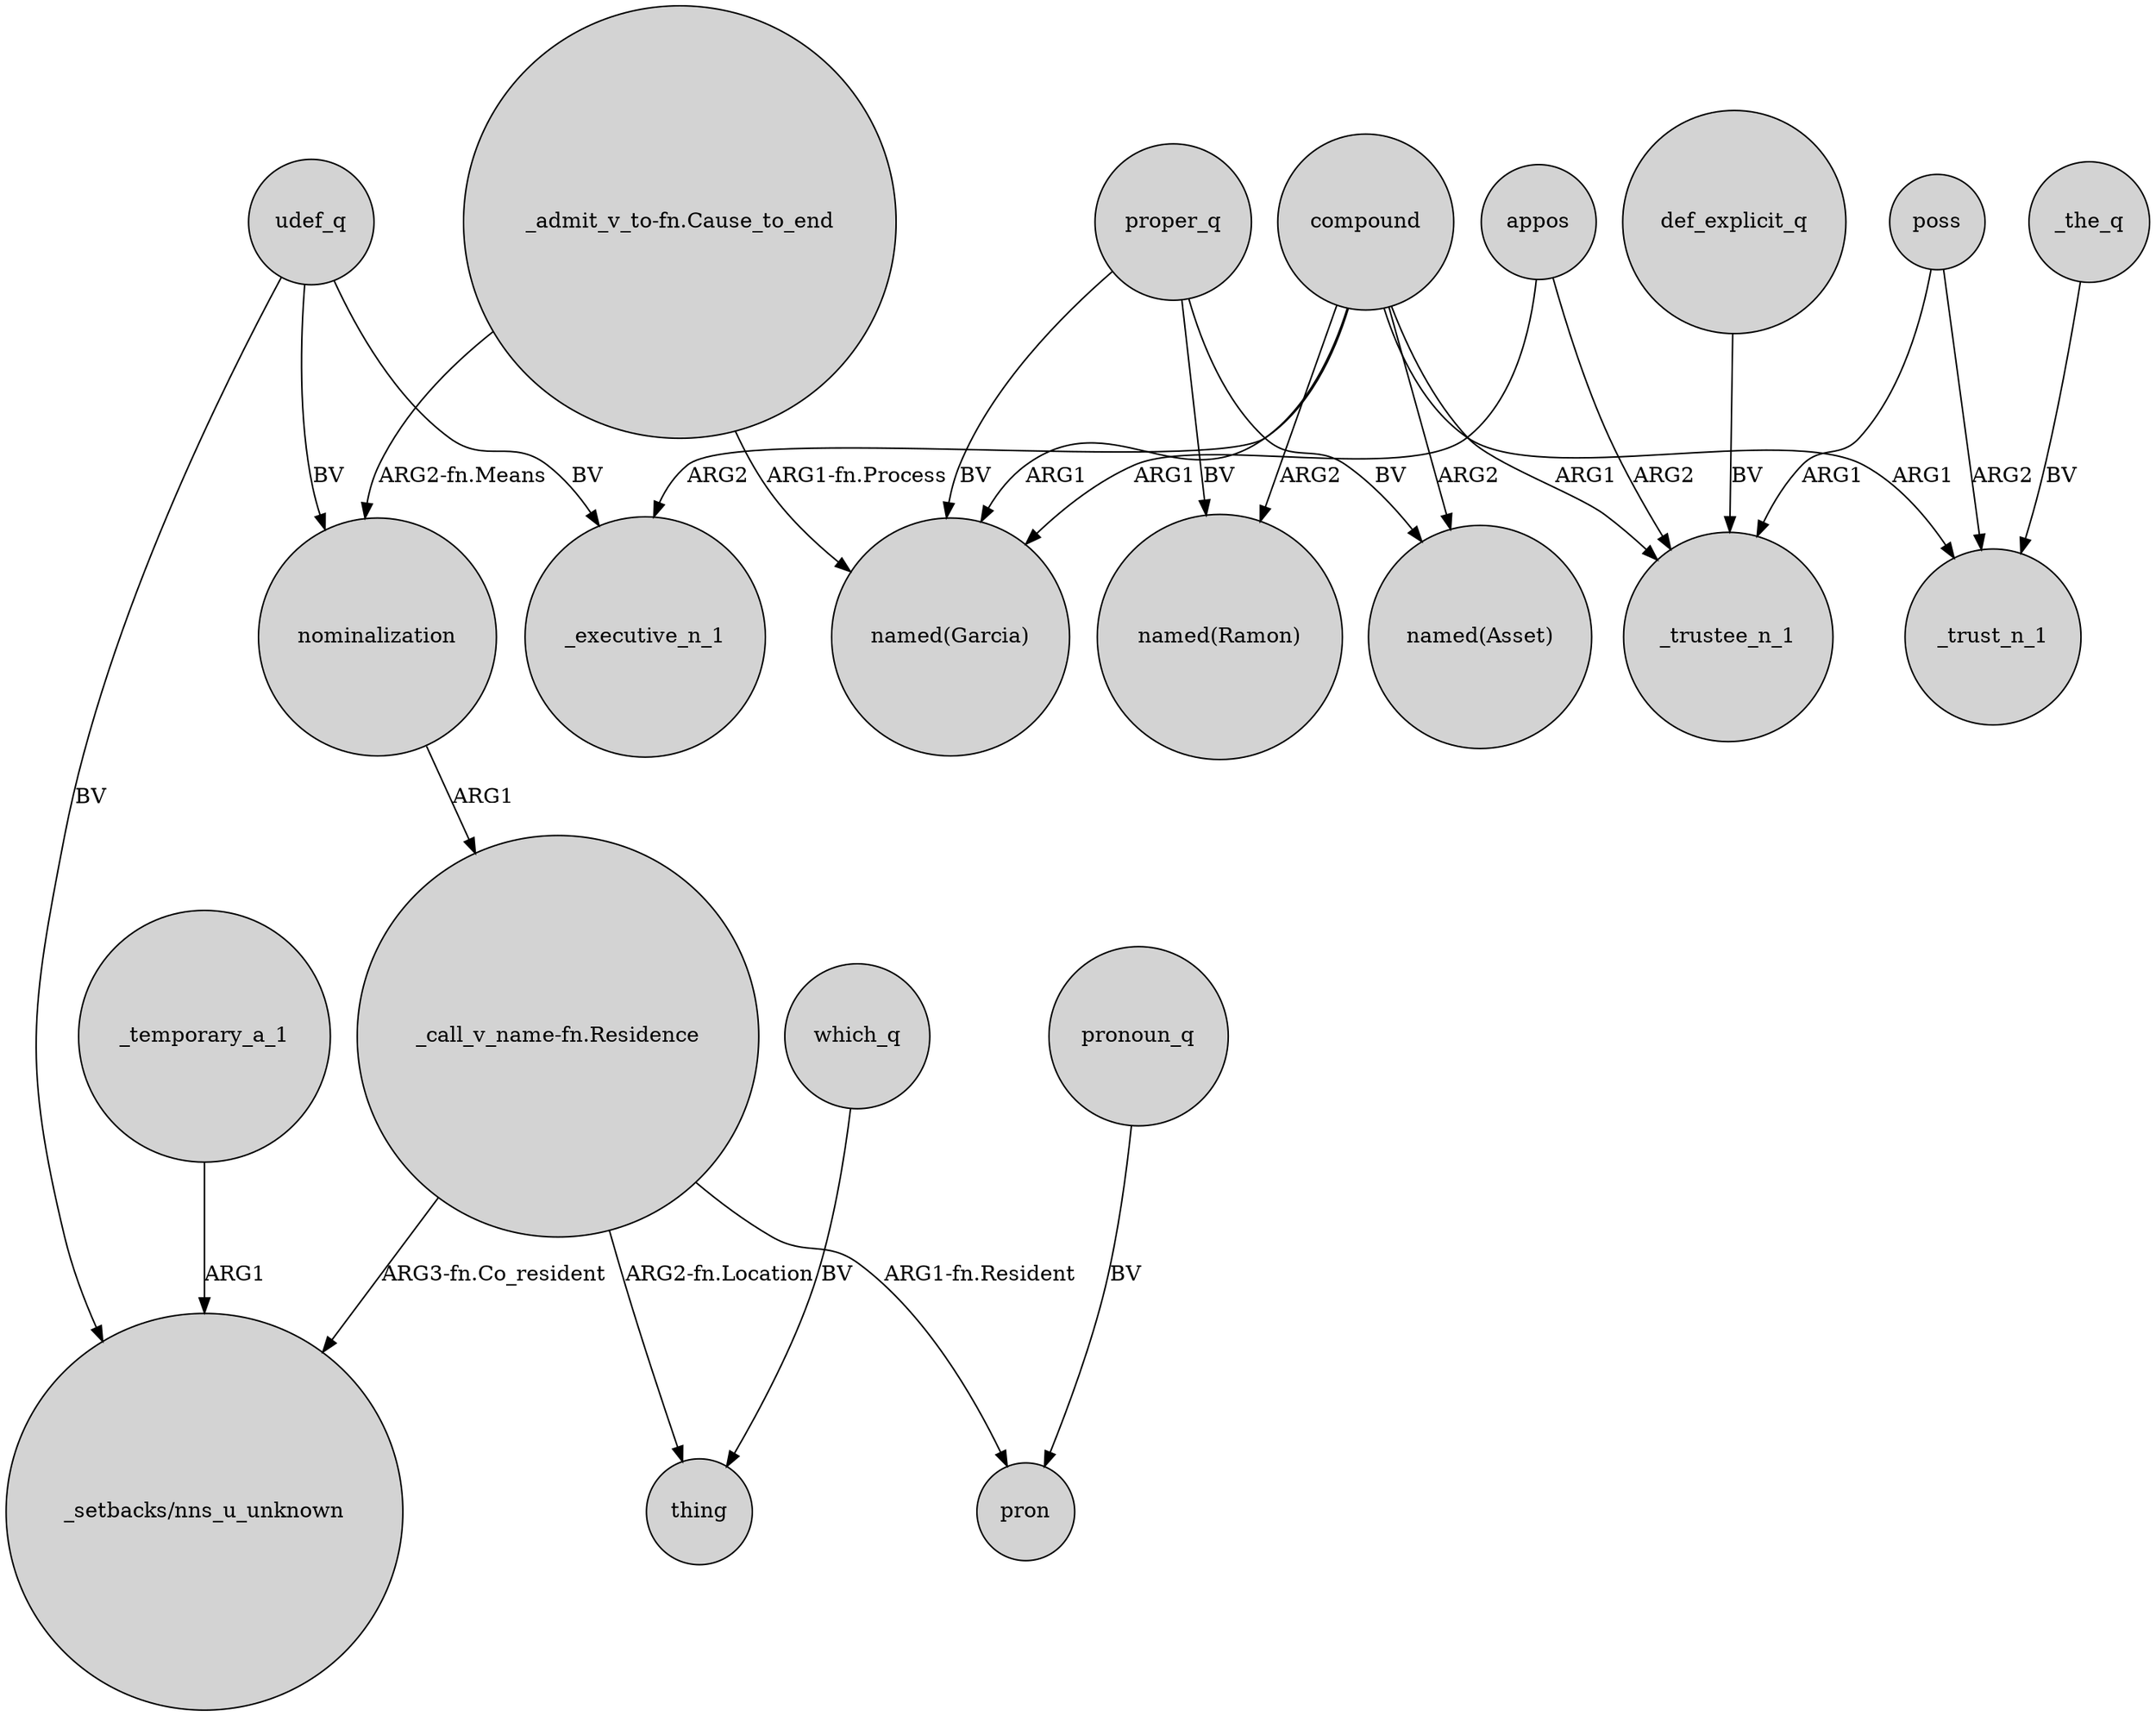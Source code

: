 digraph {
	node [shape=circle style=filled]
	nominalization -> "_call_v_name-fn.Residence" [label=ARG1]
	"_call_v_name-fn.Residence" -> thing [label="ARG2-fn.Location"]
	proper_q -> "named(Garcia)" [label=BV]
	"_admit_v_to-fn.Cause_to_end" -> "named(Garcia)" [label="ARG1-fn.Process"]
	"_call_v_name-fn.Residence" -> pron [label="ARG1-fn.Resident"]
	_temporary_a_1 -> "_setbacks/nns_u_unknown" [label=ARG1]
	udef_q -> nominalization [label=BV]
	which_q -> thing [label=BV]
	compound -> "named(Garcia)" [label=ARG1]
	pronoun_q -> pron [label=BV]
	compound -> "named(Ramon)" [label=ARG2]
	_the_q -> _trust_n_1 [label=BV]
	udef_q -> _executive_n_1 [label=BV]
	proper_q -> "named(Asset)" [label=BV]
	def_explicit_q -> _trustee_n_1 [label=BV]
	compound -> _trust_n_1 [label=ARG1]
	compound -> "named(Asset)" [label=ARG2]
	"_admit_v_to-fn.Cause_to_end" -> nominalization [label="ARG2-fn.Means"]
	poss -> _trustee_n_1 [label=ARG1]
	"_call_v_name-fn.Residence" -> "_setbacks/nns_u_unknown" [label="ARG3-fn.Co_resident"]
	appos -> "named(Garcia)" [label=ARG1]
	poss -> _trust_n_1 [label=ARG2]
	appos -> _trustee_n_1 [label=ARG2]
	compound -> _trustee_n_1 [label=ARG1]
	compound -> _executive_n_1 [label=ARG2]
	udef_q -> "_setbacks/nns_u_unknown" [label=BV]
	proper_q -> "named(Ramon)" [label=BV]
}
